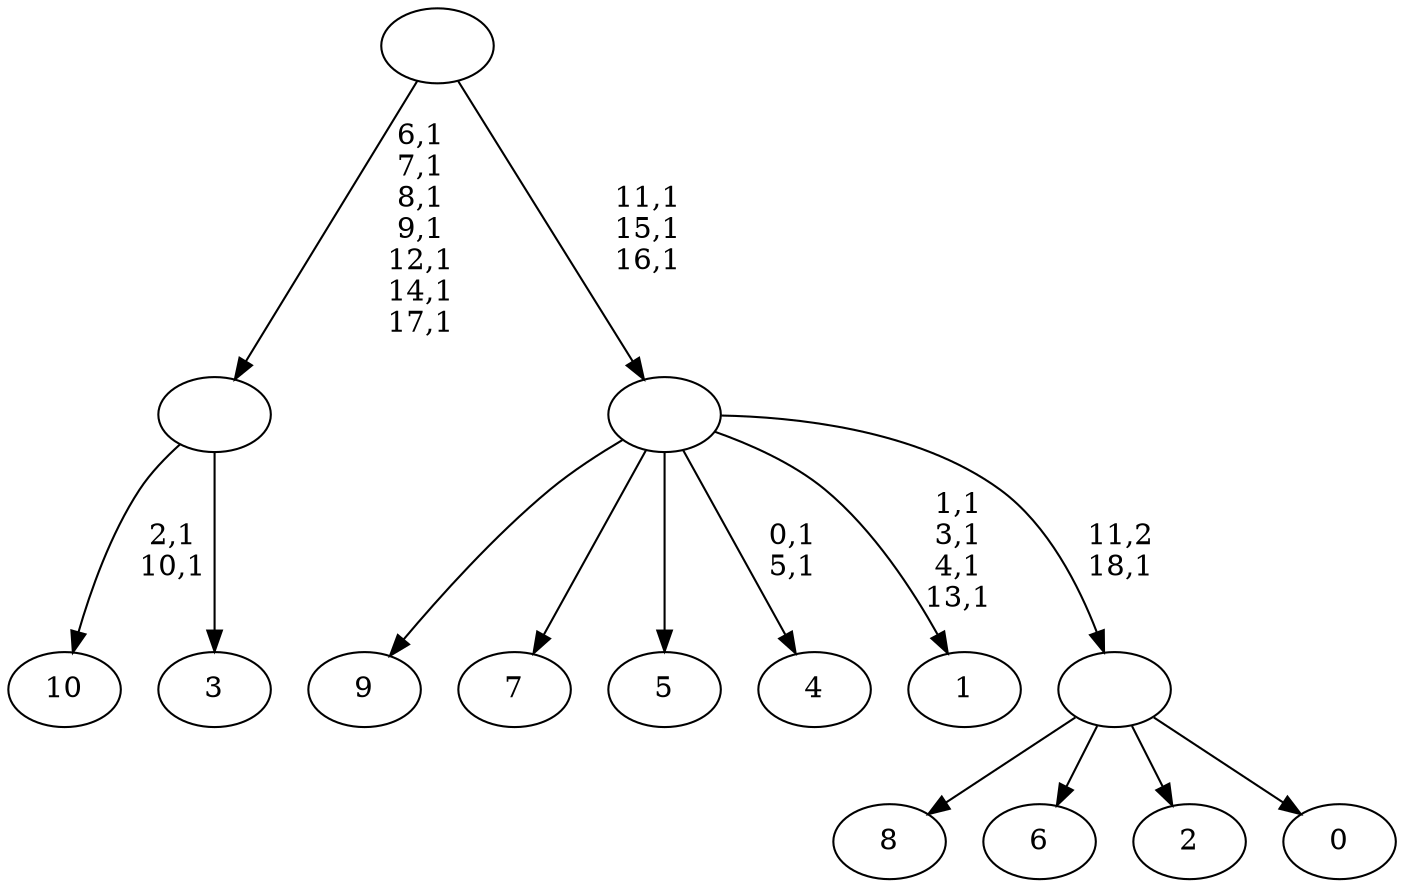 digraph T {
	30 [label="10"]
	27 [label="9"]
	26 [label="8"]
	25 [label="7"]
	24 [label="6"]
	23 [label="5"]
	22 [label="4"]
	19 [label="3"]
	18 [label=""]
	11 [label="2"]
	10 [label="1"]
	5 [label="0"]
	4 [label=""]
	3 [label=""]
	0 [label=""]
	18 -> 30 [label="2,1\n10,1"]
	18 -> 19 [label=""]
	4 -> 26 [label=""]
	4 -> 24 [label=""]
	4 -> 11 [label=""]
	4 -> 5 [label=""]
	3 -> 10 [label="1,1\n3,1\n4,1\n13,1"]
	3 -> 22 [label="0,1\n5,1"]
	3 -> 27 [label=""]
	3 -> 25 [label=""]
	3 -> 23 [label=""]
	3 -> 4 [label="11,2\n18,1"]
	0 -> 3 [label="11,1\n15,1\n16,1"]
	0 -> 18 [label="6,1\n7,1\n8,1\n9,1\n12,1\n14,1\n17,1"]
}
